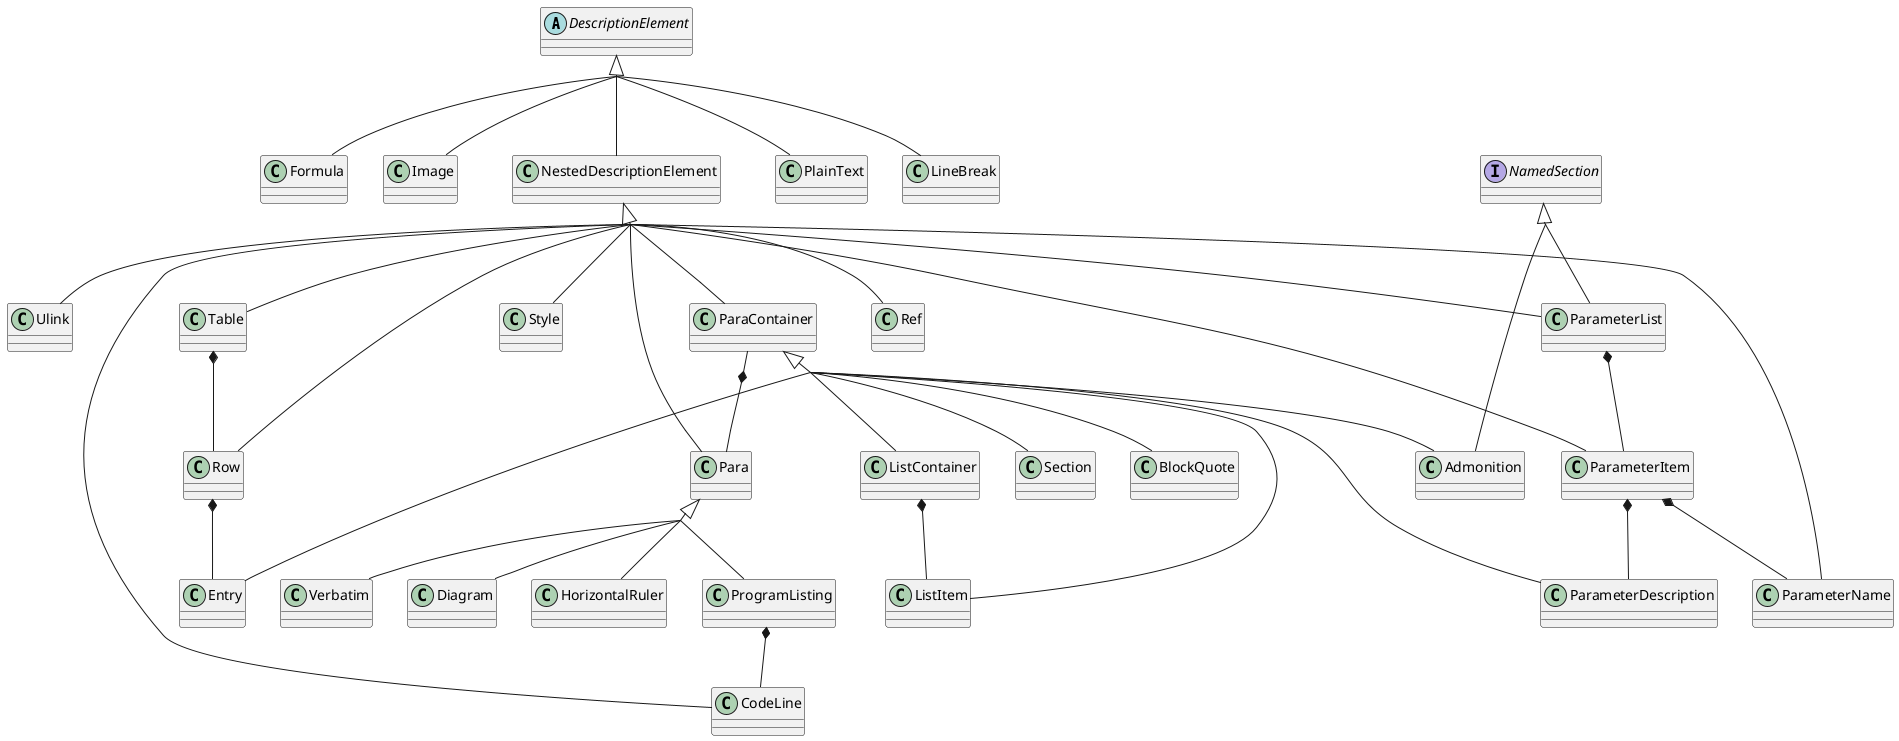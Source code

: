 @startuml
skinparam groupInheritance 2

abstract class DescriptionElement
interface NamedSection

together {
  class ParaContainer
  class Para
}
together {
  class ParameterList
  class ParameterItem
  class ParameterName
  class ParameterDescription
}
together {
  class Table
  class Row
  class Entry
}
together {
  class ListContainer
  class ListItem
}
together {
  class ProgramListing
  class CodeLine
}


DescriptionElement <|-- NestedDescriptionElement
NestedDescriptionElement <|-- ParaContainer
NestedDescriptionElement <|-- Para
DescriptionElement <|-- PlainText
DescriptionElement <|-- LineBreak
ParaContainer <|-- Section
ParaContainer <|-- Admonition
NamedSection <|-- Admonition
NestedDescriptionElement <|-- Style
ParaContainer <|-- ListContainer
ParaContainer <|-- ListItem
Para <|-- ProgramListing
NestedDescriptionElement <|-- CodeLine
Para <|-- Verbatim
Para <|-- Diagram
NestedDescriptionElement <|-- ParameterList
NamedSection <|-- ParameterList
NestedDescriptionElement <|-- ParameterItem
NestedDescriptionElement <|-- ParameterName
ParaContainer <|-- ParameterDescription
NestedDescriptionElement <|-- Ref
NestedDescriptionElement <|-- Ulink
NestedDescriptionElement <|-- Table
NestedDescriptionElement <|-- Row
ParaContainer <|-- Entry
DescriptionElement <|-- Formula
DescriptionElement <|-- Image
ParaContainer <|-- BlockQuote
Para <|-- HorizontalRuler

ParaContainer *-- Para
ParameterList *-- ParameterItem
ParameterItem *-- ParameterName
ParameterItem *-- ParameterDescription
Table *-- Row
Row *-- Entry
ListContainer *-- ListItem
ProgramListing *-- CodeLine

@enduml
